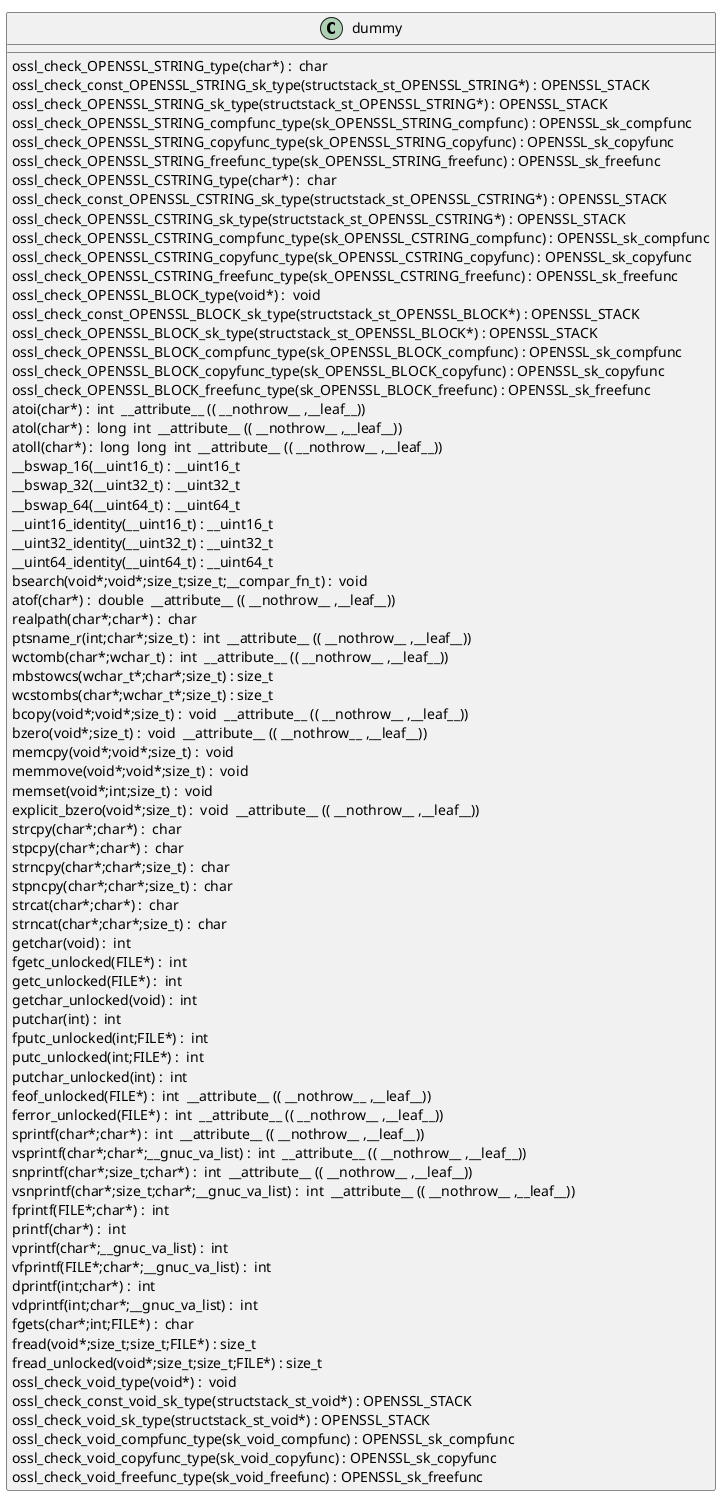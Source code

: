@startuml
!pragma layout smetana
class dummy {
ossl_check_OPENSSL_STRING_type(char*) :  char  [[[./../.././qc/crypto/context.c.html#443]]]
ossl_check_const_OPENSSL_STRING_sk_type(structstack_st_OPENSSL_STRING*) : OPENSSL_STACK [[[./../.././qc/crypto/context.c.html#443]]]
ossl_check_OPENSSL_STRING_sk_type(structstack_st_OPENSSL_STRING*) : OPENSSL_STACK [[[./../.././qc/crypto/context.c.html#443]]]
ossl_check_OPENSSL_STRING_compfunc_type(sk_OPENSSL_STRING_compfunc) : OPENSSL_sk_compfunc [[[./../.././qc/crypto/context.c.html#443]]]
ossl_check_OPENSSL_STRING_copyfunc_type(sk_OPENSSL_STRING_copyfunc) : OPENSSL_sk_copyfunc [[[./../.././qc/crypto/context.c.html#443]]]
ossl_check_OPENSSL_STRING_freefunc_type(sk_OPENSSL_STRING_freefunc) : OPENSSL_sk_freefunc [[[./../.././qc/crypto/context.c.html#443]]]
ossl_check_OPENSSL_CSTRING_type(char*) :  char  [[[./../.././qc/crypto/context.c.html#445]]]
ossl_check_const_OPENSSL_CSTRING_sk_type(structstack_st_OPENSSL_CSTRING*) : OPENSSL_STACK [[[./../.././qc/crypto/context.c.html#445]]]
ossl_check_OPENSSL_CSTRING_sk_type(structstack_st_OPENSSL_CSTRING*) : OPENSSL_STACK [[[./../.././qc/crypto/context.c.html#445]]]
ossl_check_OPENSSL_CSTRING_compfunc_type(sk_OPENSSL_CSTRING_compfunc) : OPENSSL_sk_compfunc [[[./../.././qc/crypto/context.c.html#445]]]
ossl_check_OPENSSL_CSTRING_copyfunc_type(sk_OPENSSL_CSTRING_copyfunc) : OPENSSL_sk_copyfunc [[[./../.././qc/crypto/context.c.html#445]]]
ossl_check_OPENSSL_CSTRING_freefunc_type(sk_OPENSSL_CSTRING_freefunc) : OPENSSL_sk_freefunc [[[./../.././qc/crypto/context.c.html#445]]]
ossl_check_OPENSSL_BLOCK_type(void*) :  void  [[[./../.././qc/crypto/context.c.html#448]]]
ossl_check_const_OPENSSL_BLOCK_sk_type(structstack_st_OPENSSL_BLOCK*) : OPENSSL_STACK [[[./../.././qc/crypto/context.c.html#448]]]
ossl_check_OPENSSL_BLOCK_sk_type(structstack_st_OPENSSL_BLOCK*) : OPENSSL_STACK [[[./../.././qc/crypto/context.c.html#448]]]
ossl_check_OPENSSL_BLOCK_compfunc_type(sk_OPENSSL_BLOCK_compfunc) : OPENSSL_sk_compfunc [[[./../.././qc/crypto/context.c.html#448]]]
ossl_check_OPENSSL_BLOCK_copyfunc_type(sk_OPENSSL_BLOCK_copyfunc) : OPENSSL_sk_copyfunc [[[./../.././qc/crypto/context.c.html#448]]]
ossl_check_OPENSSL_BLOCK_freefunc_type(sk_OPENSSL_BLOCK_freefunc) : OPENSSL_sk_freefunc [[[./../.././qc/crypto/context.c.html#448]]]
atoi(char*) :  int  __attribute__ (( __nothrow__ ,__leaf__)) [[[./../.././qc/crypto/context.c.html#838]]]
atol(char*) :  long  int  __attribute__ (( __nothrow__ ,__leaf__)) [[[./../.././qc/crypto/context.c.html#843]]]
atoll(char*) :  long  long  int  __attribute__ (( __nothrow__ ,__leaf__)) [[[./../.././qc/crypto/context.c.html#850]]]
__bswap_16(__uint16_t) : __uint16_t [[[./../.././qc/crypto/context.c.html#1012]]]
__bswap_32(__uint32_t) : __uint32_t [[[./../.././qc/crypto/context.c.html#1027]]]
__bswap_64(__uint64_t) : __uint64_t [[[./../.././qc/crypto/context.c.html#1037]]]
__uint16_identity(__uint16_t) : __uint16_t [[[./../.././qc/crypto/context.c.html#1049]]]
__uint32_identity(__uint32_t) : __uint32_t [[[./../.././qc/crypto/context.c.html#1055]]]
__uint64_identity(__uint64_t) : __uint64_t [[[./../.././qc/crypto/context.c.html#1061]]]
bsearch(void*;void*;size_t;size_t;__compar_fn_t) :  void  [[[./../.././qc/crypto/context.c.html#1729]]]
atof(char*) :  double  __attribute__ (( __nothrow__ ,__leaf__)) [[[./../.././qc/crypto/context.c.html#1]]]
realpath(char*;char*) :  char  [[[./../.././qc/crypto/context.c.html#1]]]
ptsname_r(int;char*;size_t) :  int  __attribute__ (( __nothrow__ ,__leaf__)) [[[./../.././qc/crypto/context.c.html#1]]]
wctomb(char*;wchar_t) :  int  __attribute__ (( __nothrow__ ,__leaf__)) [[[./../.././qc/crypto/context.c.html#1]]]
mbstowcs(wchar_t*;char*;size_t) : size_t [[[./../.././qc/crypto/context.c.html#1]]]
wcstombs(char*;wchar_t*;size_t) : size_t [[[./../.././qc/crypto/context.c.html#1]]]
bcopy(void*;void*;size_t) :  void  __attribute__ (( __nothrow__ ,__leaf__)) [[[./../.././qc/crypto/context.c.html#1]]]
bzero(void*;size_t) :  void  __attribute__ (( __nothrow__ ,__leaf__)) [[[./../.././qc/crypto/context.c.html#1]]]
memcpy(void*;void*;size_t) :  void  [[[./../.././qc/crypto/context.c.html#1]]]
memmove(void*;void*;size_t) :  void  [[[./../.././qc/crypto/context.c.html#1]]]
memset(void*;int;size_t) :  void  [[[./../.././qc/crypto/context.c.html#1]]]
explicit_bzero(void*;size_t) :  void  __attribute__ (( __nothrow__ ,__leaf__)) [[[./../.././qc/crypto/context.c.html#1]]]
strcpy(char*;char*) :  char  [[[./../.././qc/crypto/context.c.html#1]]]
stpcpy(char*;char*) :  char  [[[./../.././qc/crypto/context.c.html#1]]]
strncpy(char*;char*;size_t) :  char  [[[./../.././qc/crypto/context.c.html#1]]]
stpncpy(char*;char*;size_t) :  char  [[[./../.././qc/crypto/context.c.html#1]]]
strcat(char*;char*) :  char  [[[./../.././qc/crypto/context.c.html#1]]]
strncat(char*;char*;size_t) :  char  [[[./../.././qc/crypto/context.c.html#1]]]
getchar(void) :  int  [[[./../.././qc/crypto/context.c.html#1]]]
fgetc_unlocked(FILE*) :  int  [[[./../.././qc/crypto/context.c.html#1]]]
getc_unlocked(FILE*) :  int  [[[./../.././qc/crypto/context.c.html#1]]]
getchar_unlocked(void) :  int  [[[./../.././qc/crypto/context.c.html#1]]]
putchar(int) :  int  [[[./../.././qc/crypto/context.c.html#1]]]
fputc_unlocked(int;FILE*) :  int  [[[./../.././qc/crypto/context.c.html#1]]]
putc_unlocked(int;FILE*) :  int  [[[./../.././qc/crypto/context.c.html#1]]]
putchar_unlocked(int) :  int  [[[./../.././qc/crypto/context.c.html#1]]]
feof_unlocked(FILE*) :  int  __attribute__ (( __nothrow__ ,__leaf__)) [[[./../.././qc/crypto/context.c.html#1]]]
ferror_unlocked(FILE*) :  int  __attribute__ (( __nothrow__ ,__leaf__)) [[[./../.././qc/crypto/context.c.html#1]]]
sprintf(char*;char*) :  int  __attribute__ (( __nothrow__ ,__leaf__)) [[[./../.././qc/crypto/context.c.html#1]]]
vsprintf(char*;char*;__gnuc_va_list) :  int  __attribute__ (( __nothrow__ ,__leaf__)) [[[./../.././qc/crypto/context.c.html#1]]]
snprintf(char*;size_t;char*) :  int  __attribute__ (( __nothrow__ ,__leaf__)) [[[./../.././qc/crypto/context.c.html#1]]]
vsnprintf(char*;size_t;char*;__gnuc_va_list) :  int  __attribute__ (( __nothrow__ ,__leaf__)) [[[./../.././qc/crypto/context.c.html#1]]]
fprintf(FILE*;char*) :  int  [[[./../.././qc/crypto/context.c.html#1]]]
printf(char*) :  int  [[[./../.././qc/crypto/context.c.html#1]]]
vprintf(char*;__gnuc_va_list) :  int  [[[./../.././qc/crypto/context.c.html#1]]]
vfprintf(FILE*;char*;__gnuc_va_list) :  int  [[[./../.././qc/crypto/context.c.html#1]]]
dprintf(int;char*) :  int  [[[./../.././qc/crypto/context.c.html#1]]]
vdprintf(int;char*;__gnuc_va_list) :  int  [[[./../.././qc/crypto/context.c.html#1]]]
fgets(char*;int;FILE*) :  char  [[[./../.././qc/crypto/context.c.html#1]]]
fread(void*;size_t;size_t;FILE*) : size_t [[[./../.././qc/crypto/context.c.html#1]]]
fread_unlocked(void*;size_t;size_t;FILE*) : size_t [[[./../.././qc/crypto/context.c.html#1]]]
ossl_check_void_type(void*) :  void  [[[./../.././qc/crypto/context.c.html#1]]]
ossl_check_const_void_sk_type(structstack_st_void*) : OPENSSL_STACK [[[./../.././qc/crypto/context.c.html#1]]]
ossl_check_void_sk_type(structstack_st_void*) : OPENSSL_STACK [[[./../.././qc/crypto/context.c.html#1]]]
ossl_check_void_compfunc_type(sk_void_compfunc) : OPENSSL_sk_compfunc [[[./../.././qc/crypto/context.c.html#1]]]
ossl_check_void_copyfunc_type(sk_void_copyfunc) : OPENSSL_sk_copyfunc [[[./../.././qc/crypto/context.c.html#1]]]
ossl_check_void_freefunc_type(sk_void_freefunc) : OPENSSL_sk_freefunc [[[./../.././qc/crypto/context.c.html#1]]]
} 
@enduml
